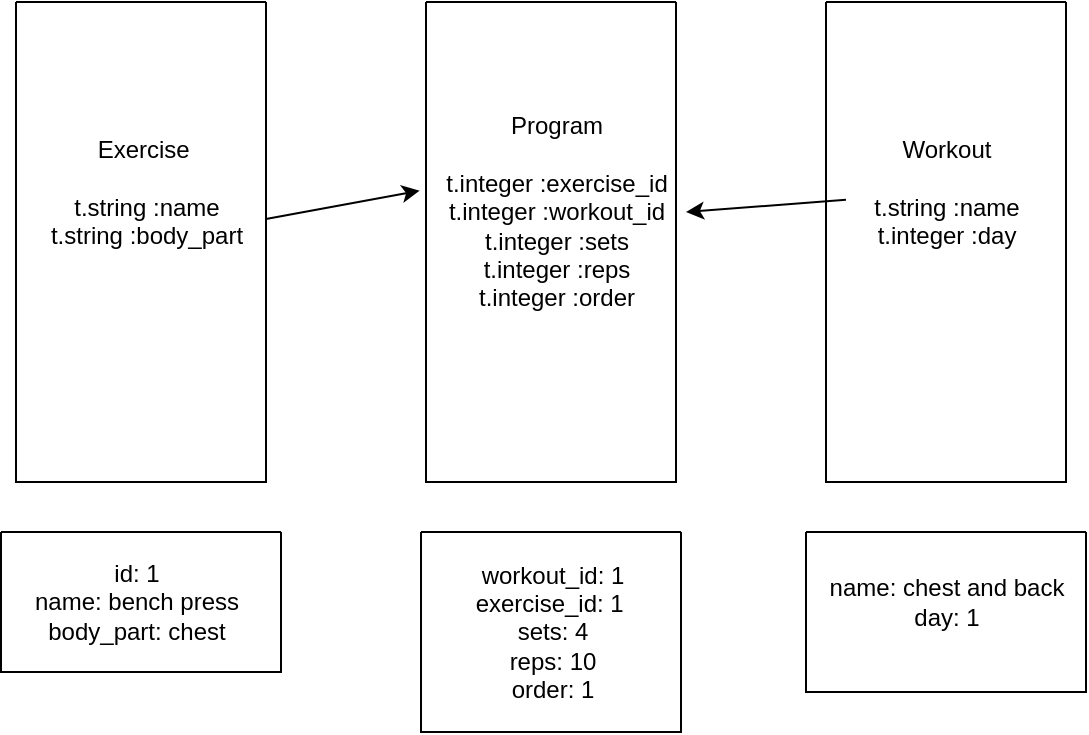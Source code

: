 <mxfile>
    <diagram id="LtGeMFGe1ruGLRXMh90t" name="Page-1">
        <mxGraphModel dx="245" dy="187" grid="1" gridSize="10" guides="1" tooltips="1" connect="1" arrows="1" fold="1" page="1" pageScale="1" pageWidth="850" pageHeight="1100" math="0" shadow="0">
            <root>
                <mxCell id="0"/>
                <mxCell id="1" parent="0"/>
                <mxCell id="12" value="" style="edgeStyle=none;html=1;entryX=-0.024;entryY=0.403;entryDx=0;entryDy=0;entryPerimeter=0;" edge="1" parent="1" source="2" target="9">
                    <mxGeometry relative="1" as="geometry"/>
                </mxCell>
                <mxCell id="2" value="" style="swimlane;startSize=0;" vertex="1" parent="1">
                    <mxGeometry x="75" y="40" width="125" height="240" as="geometry"/>
                </mxCell>
                <mxCell id="3" value="Exercise&amp;nbsp;&lt;br&gt;&lt;br&gt;t.string :name&lt;br&gt;t.string :body_part" style="text;html=1;align=center;verticalAlign=middle;resizable=0;points=[];autosize=1;strokeColor=none;fillColor=none;" vertex="1" parent="2">
                    <mxGeometry x="5" y="60" width="120" height="70" as="geometry"/>
                </mxCell>
                <mxCell id="4" value="" style="swimlane;startSize=0;" vertex="1" parent="1">
                    <mxGeometry x="280" y="40" width="125" height="240" as="geometry"/>
                </mxCell>
                <mxCell id="9" value="Program&lt;br&gt;&lt;br&gt;t.integer :exercise_id&lt;br&gt;t.integer :workout_id&lt;br&gt;t.integer :sets&lt;br&gt;t.integer :reps&lt;br&gt;t.integer :order" style="text;html=1;align=center;verticalAlign=middle;resizable=0;points=[];autosize=1;strokeColor=none;fillColor=none;" vertex="1" parent="4">
                    <mxGeometry y="50" width="130" height="110" as="geometry"/>
                </mxCell>
                <mxCell id="5" value="" style="swimlane;startSize=0;" vertex="1" parent="1">
                    <mxGeometry x="480" y="40" width="120" height="240" as="geometry">
                        <mxRectangle x="480" y="40" width="50" height="40" as="alternateBounds"/>
                    </mxGeometry>
                </mxCell>
                <mxCell id="8" value="Workout&lt;br&gt;&lt;br&gt;t.string :name&lt;br&gt;t.integer :day" style="text;html=1;align=center;verticalAlign=middle;resizable=0;points=[];autosize=1;strokeColor=none;fillColor=none;" vertex="1" parent="5">
                    <mxGeometry x="10" y="60" width="100" height="70" as="geometry"/>
                </mxCell>
                <mxCell id="13" value="" style="edgeStyle=none;html=1;" edge="1" parent="1" source="8">
                    <mxGeometry relative="1" as="geometry">
                        <mxPoint x="410" y="145" as="targetPoint"/>
                    </mxGeometry>
                </mxCell>
                <mxCell id="14" value="id: 1&lt;br&gt;name: bench press&lt;br&gt;body_part: chest" style="text;html=1;align=center;verticalAlign=middle;resizable=0;points=[];autosize=1;strokeColor=none;fillColor=none;" vertex="1" parent="1">
                    <mxGeometry x="70" y="310" width="130" height="60" as="geometry"/>
                </mxCell>
                <mxCell id="18" value="" style="swimlane;startSize=0;" vertex="1" parent="1">
                    <mxGeometry x="470" y="305" width="140" height="80" as="geometry"/>
                </mxCell>
                <mxCell id="16" value="name: chest and back&lt;br&gt;day: 1" style="text;html=1;align=center;verticalAlign=middle;resizable=0;points=[];autosize=1;strokeColor=none;fillColor=none;" vertex="1" parent="18">
                    <mxGeometry y="15" width="140" height="40" as="geometry"/>
                </mxCell>
                <mxCell id="20" value="" style="swimlane;startSize=0;" vertex="1" parent="1">
                    <mxGeometry x="67.5" y="305" width="140" height="70" as="geometry"/>
                </mxCell>
                <mxCell id="21" value="" style="swimlane;startSize=0;" vertex="1" parent="1">
                    <mxGeometry x="277.5" y="305" width="130" height="100" as="geometry"/>
                </mxCell>
                <mxCell id="15" value="workout_id: 1&lt;br&gt;exercise_id: 1&amp;nbsp;&lt;br&gt;sets: 4&lt;br&gt;reps: 10&lt;br&gt;order: 1" style="text;html=1;align=center;verticalAlign=middle;resizable=0;points=[];autosize=1;strokeColor=none;fillColor=none;" vertex="1" parent="21">
                    <mxGeometry x="15" y="5" width="100" height="90" as="geometry"/>
                </mxCell>
            </root>
        </mxGraphModel>
    </diagram>
</mxfile>